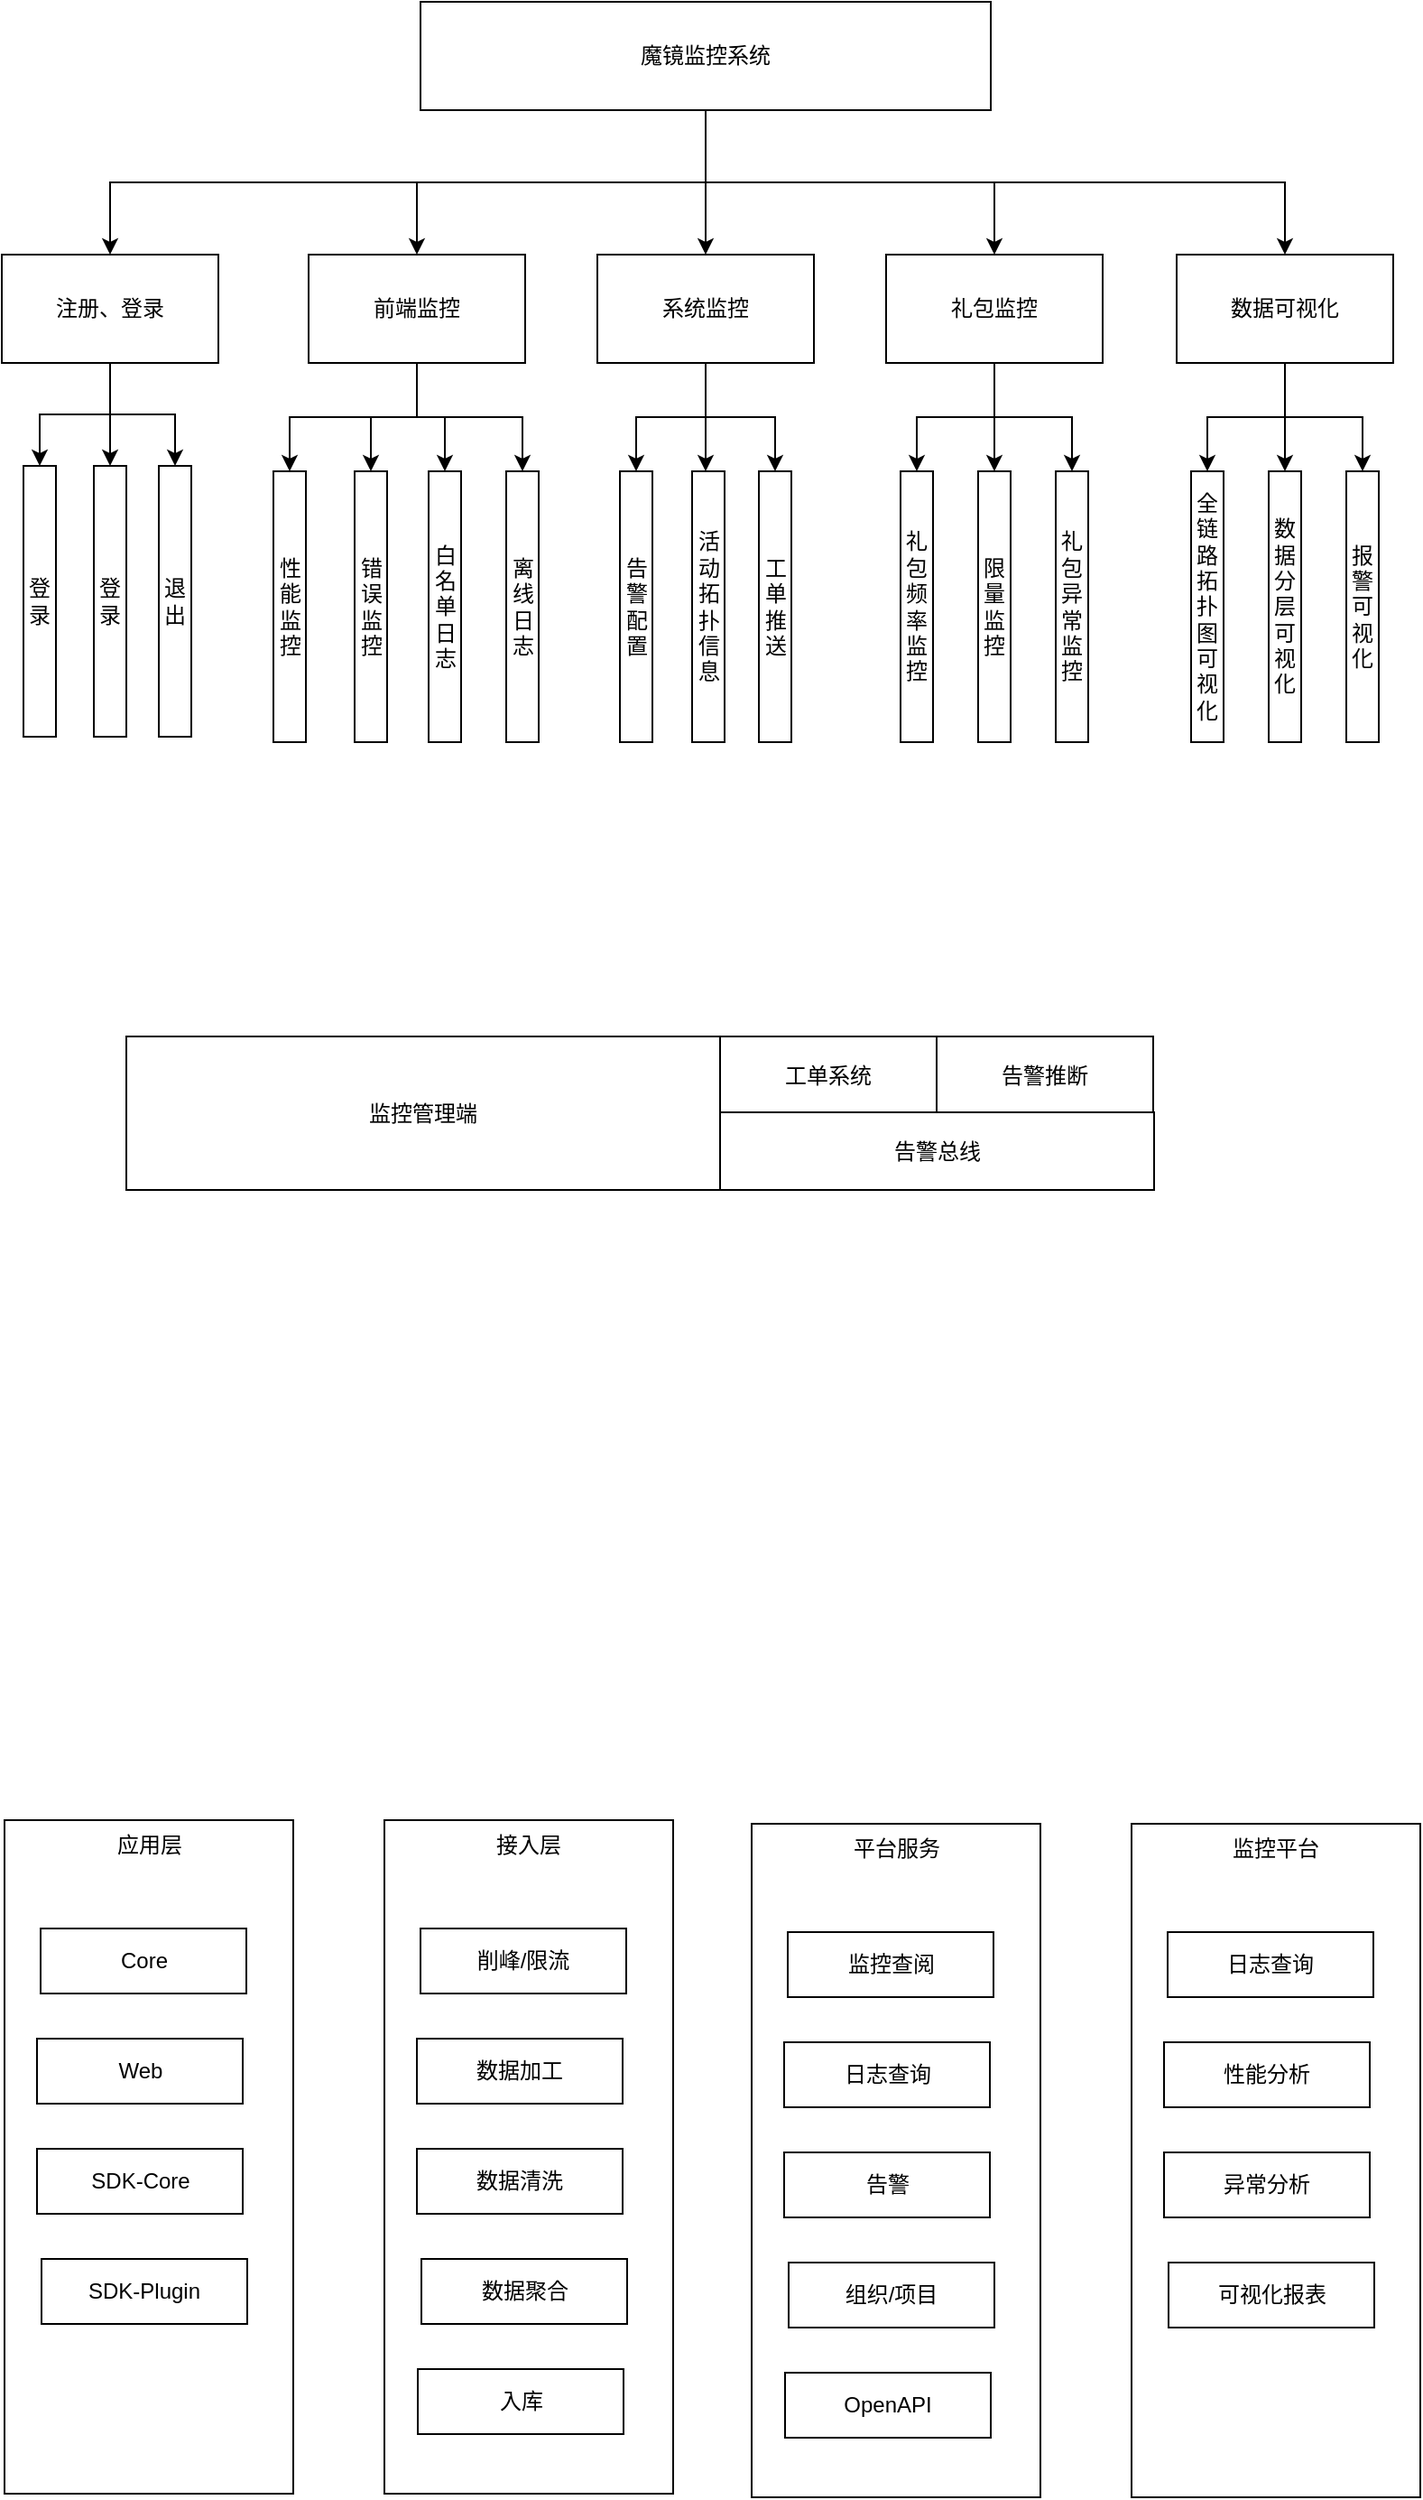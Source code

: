 <mxfile version="20.0.4" type="github">
  <diagram id="ojnK0p3J3MTXAop_F5v3" name="Page-1">
    <mxGraphModel dx="1422" dy="794" grid="0" gridSize="10" guides="1" tooltips="1" connect="1" arrows="1" fold="1" page="1" pageScale="1" pageWidth="827" pageHeight="1169" math="0" shadow="0">
      <root>
        <mxCell id="0" />
        <mxCell id="1" parent="0" />
        <mxCell id="l_XuRvR61M2AbJogMl1h-1" value="魔镜监控系统" style="rounded=0;whiteSpace=wrap;html=1;" parent="1" vertex="1">
          <mxGeometry x="264" y="207" width="316" height="60" as="geometry" />
        </mxCell>
        <mxCell id="l_XuRvR61M2AbJogMl1h-2" value="注册、登录" style="rounded=0;whiteSpace=wrap;html=1;" parent="1" vertex="1">
          <mxGeometry x="32" y="347" width="120" height="60" as="geometry" />
        </mxCell>
        <mxCell id="0k4BuSOVnENNucScM7A2-1" value="前端监控" style="rounded=0;whiteSpace=wrap;html=1;" parent="1" vertex="1">
          <mxGeometry x="202" y="347" width="120" height="60" as="geometry" />
        </mxCell>
        <mxCell id="0k4BuSOVnENNucScM7A2-8" value="" style="edgeStyle=elbowEdgeStyle;elbow=vertical;endArrow=classic;html=1;rounded=0;entryX=0.5;entryY=0;entryDx=0;entryDy=0;exitX=0.5;exitY=1;exitDx=0;exitDy=0;" parent="1" source="l_XuRvR61M2AbJogMl1h-1" target="l_XuRvR61M2AbJogMl1h-2" edge="1">
          <mxGeometry width="50" height="50" relative="1" as="geometry">
            <mxPoint x="326" y="266" as="sourcePoint" />
            <mxPoint x="273" y="517" as="targetPoint" />
          </mxGeometry>
        </mxCell>
        <mxCell id="0k4BuSOVnENNucScM7A2-9" value="系统监控" style="rounded=0;whiteSpace=wrap;html=1;" parent="1" vertex="1">
          <mxGeometry x="362" y="347" width="120" height="60" as="geometry" />
        </mxCell>
        <mxCell id="0k4BuSOVnENNucScM7A2-10" value="礼包监控" style="rounded=0;whiteSpace=wrap;html=1;" parent="1" vertex="1">
          <mxGeometry x="522" y="347" width="120" height="60" as="geometry" />
        </mxCell>
        <mxCell id="0k4BuSOVnENNucScM7A2-15" value="&lt;div style=&quot;font-size: 12px;&quot;&gt;白名单日志&lt;br style=&quot;font-size: 12px;&quot;&gt;&lt;/div&gt;" style="rounded=0;whiteSpace=wrap;html=1;verticalAlign=middle;horizontal=1;textDirection=rtl;align=center;fontSize=12;labelBackgroundColor=none;labelBorderColor=none;shadow=0;fontFamily=Helvetica;labelPosition=center;verticalLabelPosition=middle;" parent="1" vertex="1">
          <mxGeometry x="268.5" y="467" width="18" height="150" as="geometry" />
        </mxCell>
        <mxCell id="0k4BuSOVnENNucScM7A2-16" value="" style="edgeStyle=elbowEdgeStyle;elbow=vertical;endArrow=classic;html=1;exitX=0.5;exitY=1;exitDx=0;exitDy=0;entryX=0.5;entryY=0;entryDx=0;entryDy=0;rounded=0;" parent="1" source="0k4BuSOVnENNucScM7A2-1" target="0k4BuSOVnENNucScM7A2-15" edge="1">
          <mxGeometry width="50" height="50" relative="1" as="geometry">
            <mxPoint x="263" y="717" as="sourcePoint" />
            <mxPoint x="313" y="667" as="targetPoint" />
            <Array as="points">
              <mxPoint x="273" y="437" />
            </Array>
          </mxGeometry>
        </mxCell>
        <mxCell id="0k4BuSOVnENNucScM7A2-19" value="" style="edgeStyle=elbowEdgeStyle;elbow=vertical;endArrow=classic;html=1;rounded=0;" parent="1" source="0k4BuSOVnENNucScM7A2-1" target="0k4BuSOVnENNucScM7A2-27" edge="1">
          <mxGeometry width="50" height="50" relative="1" as="geometry">
            <mxPoint x="373" y="667" as="sourcePoint" />
            <mxPoint x="191" y="467" as="targetPoint" />
          </mxGeometry>
        </mxCell>
        <mxCell id="0k4BuSOVnENNucScM7A2-20" value="" style="edgeStyle=elbowEdgeStyle;elbow=vertical;endArrow=classic;html=1;rounded=0;" parent="1" source="0k4BuSOVnENNucScM7A2-1" target="0k4BuSOVnENNucScM7A2-26" edge="1">
          <mxGeometry width="50" height="50" relative="1" as="geometry">
            <mxPoint x="473" y="477" as="sourcePoint" />
            <mxPoint x="321" y="467" as="targetPoint" />
          </mxGeometry>
        </mxCell>
        <mxCell id="0k4BuSOVnENNucScM7A2-21" value="" style="edgeStyle=elbowEdgeStyle;elbow=vertical;endArrow=classic;html=1;rounded=0;" parent="1" source="0k4BuSOVnENNucScM7A2-1" target="0k4BuSOVnENNucScM7A2-30" edge="1">
          <mxGeometry width="50" height="50" relative="1" as="geometry">
            <mxPoint x="193" y="677" as="sourcePoint" />
            <mxPoint x="451" y="467" as="targetPoint" />
          </mxGeometry>
        </mxCell>
        <mxCell id="0k4BuSOVnENNucScM7A2-22" value="" style="edgeStyle=elbowEdgeStyle;elbow=vertical;endArrow=classic;html=1;rounded=0;" parent="1" source="l_XuRvR61M2AbJogMl1h-1" target="0k4BuSOVnENNucScM7A2-1" edge="1">
          <mxGeometry width="50" height="50" relative="1" as="geometry">
            <mxPoint x="153" y="657" as="sourcePoint" />
            <mxPoint x="203" y="607" as="targetPoint" />
          </mxGeometry>
        </mxCell>
        <mxCell id="0k4BuSOVnENNucScM7A2-23" value="" style="edgeStyle=elbowEdgeStyle;elbow=vertical;endArrow=classic;html=1;rounded=0;" parent="1" source="l_XuRvR61M2AbJogMl1h-1" target="0k4BuSOVnENNucScM7A2-9" edge="1">
          <mxGeometry width="50" height="50" relative="1" as="geometry">
            <mxPoint x="203" y="647" as="sourcePoint" />
            <mxPoint x="253" y="597" as="targetPoint" />
          </mxGeometry>
        </mxCell>
        <mxCell id="0k4BuSOVnENNucScM7A2-24" value="" style="edgeStyle=elbowEdgeStyle;elbow=vertical;endArrow=classic;html=1;rounded=0;" parent="1" source="l_XuRvR61M2AbJogMl1h-1" target="0k4BuSOVnENNucScM7A2-10" edge="1">
          <mxGeometry width="50" height="50" relative="1" as="geometry">
            <mxPoint x="213" y="677" as="sourcePoint" />
            <mxPoint x="263" y="627" as="targetPoint" />
          </mxGeometry>
        </mxCell>
        <mxCell id="0k4BuSOVnENNucScM7A2-26" value="&lt;div style=&quot;font-size: 12px;&quot;&gt;性能监控&lt;br style=&quot;font-size: 12px;&quot;&gt;&lt;/div&gt;" style="rounded=0;whiteSpace=wrap;html=1;verticalAlign=middle;horizontal=1;textDirection=rtl;align=center;fontSize=12;labelBackgroundColor=none;labelBorderColor=none;shadow=0;fontFamily=Helvetica;labelPosition=center;verticalLabelPosition=middle;" parent="1" vertex="1">
          <mxGeometry x="182.5" y="467" width="18" height="150" as="geometry" />
        </mxCell>
        <mxCell id="0k4BuSOVnENNucScM7A2-27" value="&lt;div style=&quot;font-size: 12px;&quot;&gt;&lt;span style=&quot;font-size: 12px;&quot;&gt;错误监控&lt;/span&gt;&lt;br style=&quot;font-size: 12px;&quot;&gt;&lt;/div&gt;" style="rounded=0;whiteSpace=wrap;html=1;verticalAlign=middle;horizontal=1;textDirection=rtl;align=center;fontSize=12;labelBackgroundColor=none;labelBorderColor=none;shadow=0;fontFamily=Helvetica;labelPosition=center;verticalLabelPosition=middle;" parent="1" vertex="1">
          <mxGeometry x="227.5" y="467" width="18" height="150" as="geometry" />
        </mxCell>
        <mxCell id="0k4BuSOVnENNucScM7A2-30" value="&lt;div style=&quot;font-size: 12px;&quot;&gt;离线日志&lt;br style=&quot;font-size: 12px;&quot;&gt;&lt;/div&gt;" style="rounded=0;whiteSpace=wrap;html=1;verticalAlign=middle;horizontal=1;textDirection=rtl;align=center;fontSize=12;labelBackgroundColor=none;labelBorderColor=none;shadow=0;fontFamily=Helvetica;labelPosition=center;verticalLabelPosition=middle;" parent="1" vertex="1">
          <mxGeometry x="311.5" y="467" width="18" height="150" as="geometry" />
        </mxCell>
        <mxCell id="0k4BuSOVnENNucScM7A2-40" value="&lt;div style=&quot;font-size: 12px;&quot;&gt;工单推送&lt;/div&gt;" style="rounded=0;whiteSpace=wrap;html=1;verticalAlign=middle;horizontal=1;textDirection=rtl;align=center;fontSize=12;labelBackgroundColor=none;labelBorderColor=none;shadow=0;fontFamily=Helvetica;labelPosition=center;verticalLabelPosition=middle;" parent="1" vertex="1">
          <mxGeometry x="451.5" y="467" width="18" height="150" as="geometry" />
        </mxCell>
        <mxCell id="0k4BuSOVnENNucScM7A2-41" value="&lt;div style=&quot;font-size: 12px;&quot;&gt;告警配置&lt;br style=&quot;font-size: 12px;&quot;&gt;&lt;/div&gt;" style="rounded=0;whiteSpace=wrap;html=1;verticalAlign=middle;horizontal=1;textDirection=rtl;align=center;fontSize=12;labelBackgroundColor=none;labelBorderColor=none;shadow=0;fontFamily=Helvetica;labelPosition=center;verticalLabelPosition=middle;" parent="1" vertex="1">
          <mxGeometry x="374.5" y="467" width="18" height="150" as="geometry" />
        </mxCell>
        <mxCell id="0k4BuSOVnENNucScM7A2-42" value="&lt;div style=&quot;font-size: 12px;&quot;&gt;&lt;span style=&quot;font-size: 12px;&quot;&gt;活动拓扑信息&lt;/span&gt;&lt;br style=&quot;font-size: 12px;&quot;&gt;&lt;/div&gt;" style="rounded=0;whiteSpace=wrap;html=1;verticalAlign=middle;horizontal=1;textDirection=rtl;align=center;fontSize=12;labelBackgroundColor=none;labelBorderColor=none;shadow=0;fontFamily=Helvetica;labelPosition=center;verticalLabelPosition=middle;" parent="1" vertex="1">
          <mxGeometry x="414.5" y="467" width="18" height="150" as="geometry" />
        </mxCell>
        <mxCell id="0k4BuSOVnENNucScM7A2-47" value="" style="edgeStyle=elbowEdgeStyle;elbow=vertical;endArrow=classic;html=1;rounded=0;sketch=0;" parent="1" source="0k4BuSOVnENNucScM7A2-9" target="0k4BuSOVnENNucScM7A2-41" edge="1">
          <mxGeometry width="50" height="50" relative="1" as="geometry">
            <mxPoint x="33" y="667" as="sourcePoint" />
            <mxPoint x="83" y="617" as="targetPoint" />
          </mxGeometry>
        </mxCell>
        <mxCell id="0k4BuSOVnENNucScM7A2-48" value="" style="edgeStyle=elbowEdgeStyle;elbow=vertical;endArrow=classic;html=1;rounded=0;sketch=0;" parent="1" source="0k4BuSOVnENNucScM7A2-9" target="0k4BuSOVnENNucScM7A2-42" edge="1">
          <mxGeometry width="50" height="50" relative="1" as="geometry">
            <mxPoint x="133" y="747" as="sourcePoint" />
            <mxPoint x="183" y="697" as="targetPoint" />
            <Array as="points">
              <mxPoint x="416" y="467" />
            </Array>
          </mxGeometry>
        </mxCell>
        <mxCell id="0k4BuSOVnENNucScM7A2-49" value="" style="edgeStyle=elbowEdgeStyle;elbow=vertical;endArrow=classic;html=1;rounded=0;sketch=0;" parent="1" source="0k4BuSOVnENNucScM7A2-9" target="0k4BuSOVnENNucScM7A2-40" edge="1">
          <mxGeometry width="50" height="50" relative="1" as="geometry">
            <mxPoint x="73" y="707" as="sourcePoint" />
            <mxPoint x="123" y="657" as="targetPoint" />
          </mxGeometry>
        </mxCell>
        <mxCell id="0k4BuSOVnENNucScM7A2-51" value="&lt;div style=&quot;font-size: 12px;&quot;&gt;礼包异常监控&lt;/div&gt;" style="rounded=0;whiteSpace=wrap;html=1;verticalAlign=middle;horizontal=1;textDirection=rtl;align=center;fontSize=12;labelBackgroundColor=none;labelBorderColor=none;shadow=0;fontFamily=Helvetica;labelPosition=center;verticalLabelPosition=middle;" parent="1" vertex="1">
          <mxGeometry x="616" y="467" width="18" height="150" as="geometry" />
        </mxCell>
        <mxCell id="0k4BuSOVnENNucScM7A2-52" value="&lt;div style=&quot;font-size: 12px;&quot;&gt;礼包频率监控&lt;br style=&quot;font-size: 12px;&quot;&gt;&lt;/div&gt;" style="rounded=0;whiteSpace=wrap;html=1;verticalAlign=middle;horizontal=1;textDirection=rtl;align=center;fontSize=12;labelBackgroundColor=none;labelBorderColor=none;shadow=0;fontFamily=Helvetica;labelPosition=center;verticalLabelPosition=middle;" parent="1" vertex="1">
          <mxGeometry x="530" y="467" width="18" height="150" as="geometry" />
        </mxCell>
        <mxCell id="0k4BuSOVnENNucScM7A2-53" value="&lt;div style=&quot;font-size: 12px;&quot;&gt;&lt;span style=&quot;font-size: 12px;&quot;&gt;限量监控&lt;/span&gt;&lt;br style=&quot;font-size: 12px;&quot;&gt;&lt;/div&gt;" style="rounded=0;whiteSpace=wrap;html=1;verticalAlign=middle;horizontal=1;textDirection=rtl;align=center;fontSize=12;labelBackgroundColor=none;labelBorderColor=none;shadow=0;fontFamily=Helvetica;labelPosition=center;verticalLabelPosition=middle;" parent="1" vertex="1">
          <mxGeometry x="573" y="467" width="18" height="150" as="geometry" />
        </mxCell>
        <mxCell id="0k4BuSOVnENNucScM7A2-54" value="" style="edgeStyle=elbowEdgeStyle;elbow=vertical;endArrow=classic;html=1;rounded=0;sketch=0;" parent="1" source="0k4BuSOVnENNucScM7A2-10" target="0k4BuSOVnENNucScM7A2-52" edge="1">
          <mxGeometry width="50" height="50" relative="1" as="geometry">
            <mxPoint x="33" y="647" as="sourcePoint" />
            <mxPoint x="83" y="597" as="targetPoint" />
          </mxGeometry>
        </mxCell>
        <mxCell id="0k4BuSOVnENNucScM7A2-58" value="" style="edgeStyle=elbowEdgeStyle;elbow=vertical;endArrow=classic;html=1;rounded=0;sketch=0;" parent="1" source="0k4BuSOVnENNucScM7A2-10" target="0k4BuSOVnENNucScM7A2-53" edge="1">
          <mxGeometry width="50" height="50" relative="1" as="geometry">
            <mxPoint x="-7" y="597" as="sourcePoint" />
            <mxPoint x="43" y="547" as="targetPoint" />
          </mxGeometry>
        </mxCell>
        <mxCell id="0k4BuSOVnENNucScM7A2-59" value="" style="edgeStyle=elbowEdgeStyle;elbow=vertical;endArrow=classic;html=1;rounded=0;sketch=0;" parent="1" source="0k4BuSOVnENNucScM7A2-10" target="0k4BuSOVnENNucScM7A2-51" edge="1">
          <mxGeometry width="50" height="50" relative="1" as="geometry">
            <mxPoint x="-37" y="567" as="sourcePoint" />
            <mxPoint x="13" y="517" as="targetPoint" />
          </mxGeometry>
        </mxCell>
        <mxCell id="0k4BuSOVnENNucScM7A2-61" value="&lt;div style=&quot;font-size: 12px;&quot;&gt;登录&lt;br style=&quot;font-size: 12px;&quot;&gt;&lt;/div&gt;" style="rounded=0;whiteSpace=wrap;html=1;verticalAlign=middle;horizontal=1;textDirection=rtl;align=center;fontSize=12;labelBackgroundColor=none;labelBorderColor=none;shadow=0;fontFamily=Helvetica;labelPosition=center;verticalLabelPosition=middle;" parent="1" vertex="1">
          <mxGeometry x="83" y="464" width="18" height="150" as="geometry" />
        </mxCell>
        <mxCell id="0k4BuSOVnENNucScM7A2-62" value="&lt;div style=&quot;font-size: 12px;&quot;&gt;&lt;span style=&quot;font-size: 12px;&quot;&gt;退出&lt;/span&gt;&lt;br style=&quot;font-size: 12px;&quot;&gt;&lt;/div&gt;" style="rounded=0;whiteSpace=wrap;html=1;verticalAlign=middle;horizontal=1;textDirection=rtl;align=center;fontSize=12;labelBackgroundColor=none;labelBorderColor=none;shadow=0;fontFamily=Helvetica;labelPosition=center;verticalLabelPosition=middle;" parent="1" vertex="1">
          <mxGeometry x="119" y="464" width="18" height="150" as="geometry" />
        </mxCell>
        <mxCell id="0k4BuSOVnENNucScM7A2-67" value="" style="edgeStyle=elbowEdgeStyle;elbow=vertical;endArrow=classic;html=1;rounded=0;sketch=0;" parent="1" source="l_XuRvR61M2AbJogMl1h-2" target="0k4BuSOVnENNucScM7A2-61" edge="1">
          <mxGeometry width="50" height="50" relative="1" as="geometry">
            <mxPoint x="13" y="307" as="sourcePoint" />
            <mxPoint x="63" y="257" as="targetPoint" />
          </mxGeometry>
        </mxCell>
        <mxCell id="0k4BuSOVnENNucScM7A2-68" value="" style="edgeStyle=elbowEdgeStyle;elbow=vertical;endArrow=classic;html=1;rounded=0;sketch=0;" parent="1" source="l_XuRvR61M2AbJogMl1h-2" target="0k4BuSOVnENNucScM7A2-62" edge="1">
          <mxGeometry width="50" height="50" relative="1" as="geometry">
            <mxPoint x="-47" y="327" as="sourcePoint" />
            <mxPoint x="3" y="277" as="targetPoint" />
          </mxGeometry>
        </mxCell>
        <mxCell id="fYWc9rKdTb6CDzyfWaW0-3" value="数据可视化" style="rounded=0;whiteSpace=wrap;html=1;" vertex="1" parent="1">
          <mxGeometry x="683" y="347" width="120" height="60" as="geometry" />
        </mxCell>
        <mxCell id="fYWc9rKdTb6CDzyfWaW0-4" value="" style="edgeStyle=elbowEdgeStyle;elbow=vertical;endArrow=classic;html=1;rounded=0;" edge="1" parent="1" source="l_XuRvR61M2AbJogMl1h-1" target="fYWc9rKdTb6CDzyfWaW0-3">
          <mxGeometry width="50" height="50" relative="1" as="geometry">
            <mxPoint x="213" y="677" as="sourcePoint" />
            <mxPoint x="263" y="627" as="targetPoint" />
          </mxGeometry>
        </mxCell>
        <mxCell id="fYWc9rKdTb6CDzyfWaW0-5" value="&lt;div style=&quot;font-size: 12px;&quot;&gt;报警可视化&lt;/div&gt;" style="rounded=0;whiteSpace=wrap;html=1;verticalAlign=middle;horizontal=1;textDirection=rtl;align=center;fontSize=12;labelBackgroundColor=none;labelBorderColor=none;shadow=0;fontFamily=Helvetica;labelPosition=center;verticalLabelPosition=middle;" vertex="1" parent="1">
          <mxGeometry x="777" y="467" width="18" height="150" as="geometry" />
        </mxCell>
        <mxCell id="fYWc9rKdTb6CDzyfWaW0-6" value="&lt;div style=&quot;font-size: 12px;&quot;&gt;全链路拓扑图可视化&lt;br style=&quot;font-size: 12px;&quot;&gt;&lt;/div&gt;" style="rounded=0;whiteSpace=wrap;html=1;verticalAlign=middle;horizontal=1;textDirection=rtl;align=center;fontSize=12;labelBackgroundColor=none;labelBorderColor=none;shadow=0;fontFamily=Helvetica;labelPosition=center;verticalLabelPosition=middle;" vertex="1" parent="1">
          <mxGeometry x="691" y="467" width="18" height="150" as="geometry" />
        </mxCell>
        <mxCell id="fYWc9rKdTb6CDzyfWaW0-7" value="&lt;div style=&quot;font-size: 12px;&quot;&gt;&lt;span style=&quot;font-size: 12px;&quot;&gt;数据分层可视化&lt;/span&gt;&lt;br style=&quot;font-size: 12px;&quot;&gt;&lt;/div&gt;" style="rounded=0;whiteSpace=wrap;html=1;verticalAlign=middle;horizontal=1;textDirection=rtl;align=center;fontSize=12;labelBackgroundColor=none;labelBorderColor=none;shadow=0;fontFamily=Helvetica;labelPosition=center;verticalLabelPosition=middle;" vertex="1" parent="1">
          <mxGeometry x="734" y="467" width="18" height="150" as="geometry" />
        </mxCell>
        <mxCell id="fYWc9rKdTb6CDzyfWaW0-9" value="" style="edgeStyle=elbowEdgeStyle;elbow=vertical;endArrow=classic;html=1;rounded=0;" edge="1" parent="1" source="fYWc9rKdTb6CDzyfWaW0-3" target="fYWc9rKdTb6CDzyfWaW0-6">
          <mxGeometry width="50" height="50" relative="1" as="geometry">
            <mxPoint x="423" y="707" as="sourcePoint" />
            <mxPoint x="473" y="657" as="targetPoint" />
          </mxGeometry>
        </mxCell>
        <mxCell id="fYWc9rKdTb6CDzyfWaW0-10" value="" style="edgeStyle=elbowEdgeStyle;elbow=vertical;endArrow=classic;html=1;rounded=0;" edge="1" parent="1" source="fYWc9rKdTb6CDzyfWaW0-3" target="fYWc9rKdTb6CDzyfWaW0-7">
          <mxGeometry width="50" height="50" relative="1" as="geometry">
            <mxPoint x="423" y="707" as="sourcePoint" />
            <mxPoint x="473" y="657" as="targetPoint" />
          </mxGeometry>
        </mxCell>
        <mxCell id="fYWc9rKdTb6CDzyfWaW0-11" value="" style="edgeStyle=elbowEdgeStyle;elbow=vertical;endArrow=classic;html=1;rounded=0;" edge="1" parent="1" source="fYWc9rKdTb6CDzyfWaW0-3" target="fYWc9rKdTb6CDzyfWaW0-5">
          <mxGeometry width="50" height="50" relative="1" as="geometry">
            <mxPoint x="423" y="707" as="sourcePoint" />
            <mxPoint x="473" y="657" as="targetPoint" />
          </mxGeometry>
        </mxCell>
        <mxCell id="fYWc9rKdTb6CDzyfWaW0-12" value="&lt;div style=&quot;font-size: 12px;&quot;&gt;登录&lt;br style=&quot;font-size: 12px;&quot;&gt;&lt;/div&gt;" style="rounded=0;whiteSpace=wrap;html=1;verticalAlign=middle;horizontal=1;textDirection=rtl;align=center;fontSize=12;labelBackgroundColor=none;labelBorderColor=none;shadow=0;fontFamily=Helvetica;labelPosition=center;verticalLabelPosition=middle;" vertex="1" parent="1">
          <mxGeometry x="44" y="464" width="18" height="150" as="geometry" />
        </mxCell>
        <mxCell id="fYWc9rKdTb6CDzyfWaW0-13" value="" style="edgeStyle=elbowEdgeStyle;elbow=vertical;endArrow=classic;html=1;rounded=0;sketch=0;" edge="1" parent="1" source="l_XuRvR61M2AbJogMl1h-2" target="fYWc9rKdTb6CDzyfWaW0-12">
          <mxGeometry width="50" height="50" relative="1" as="geometry">
            <mxPoint x="13" y="307" as="sourcePoint" />
            <mxPoint x="63" y="257" as="targetPoint" />
          </mxGeometry>
        </mxCell>
        <mxCell id="fYWc9rKdTb6CDzyfWaW0-16" value="监控管理端" style="rounded=0;whiteSpace=wrap;html=1;" vertex="1" parent="1">
          <mxGeometry x="101" y="780" width="329" height="85" as="geometry" />
        </mxCell>
        <mxCell id="fYWc9rKdTb6CDzyfWaW0-17" value="工单系统" style="rounded=0;whiteSpace=wrap;html=1;" vertex="1" parent="1">
          <mxGeometry x="430" y="780" width="120" height="43" as="geometry" />
        </mxCell>
        <mxCell id="fYWc9rKdTb6CDzyfWaW0-18" value="告警推断" style="rounded=0;whiteSpace=wrap;html=1;" vertex="1" parent="1">
          <mxGeometry x="550" y="780" width="120" height="43" as="geometry" />
        </mxCell>
        <mxCell id="fYWc9rKdTb6CDzyfWaW0-19" value="告警总线" style="rounded=0;whiteSpace=wrap;html=1;" vertex="1" parent="1">
          <mxGeometry x="430" y="822" width="240.5" height="43" as="geometry" />
        </mxCell>
        <mxCell id="fYWc9rKdTb6CDzyfWaW0-21" value="应用层" style="rounded=0;whiteSpace=wrap;html=1;verticalAlign=top;" vertex="1" parent="1">
          <mxGeometry x="33.5" y="1214" width="160" height="373" as="geometry" />
        </mxCell>
        <mxCell id="fYWc9rKdTb6CDzyfWaW0-22" value="Core" style="rounded=0;whiteSpace=wrap;html=1;" vertex="1" parent="1">
          <mxGeometry x="53.5" y="1274" width="114" height="36" as="geometry" />
        </mxCell>
        <mxCell id="fYWc9rKdTb6CDzyfWaW0-25" value="Web" style="rounded=0;whiteSpace=wrap;html=1;" vertex="1" parent="1">
          <mxGeometry x="51.5" y="1335" width="114" height="36" as="geometry" />
        </mxCell>
        <mxCell id="fYWc9rKdTb6CDzyfWaW0-26" value="SDK-Core" style="rounded=0;whiteSpace=wrap;html=1;" vertex="1" parent="1">
          <mxGeometry x="51.5" y="1396" width="114" height="36" as="geometry" />
        </mxCell>
        <mxCell id="fYWc9rKdTb6CDzyfWaW0-27" value="SDK-Plugin" style="rounded=0;whiteSpace=wrap;html=1;" vertex="1" parent="1">
          <mxGeometry x="54" y="1457" width="114" height="36" as="geometry" />
        </mxCell>
        <mxCell id="fYWc9rKdTb6CDzyfWaW0-29" value="接入层" style="rounded=0;whiteSpace=wrap;html=1;verticalAlign=top;" vertex="1" parent="1">
          <mxGeometry x="244" y="1214" width="160" height="373" as="geometry" />
        </mxCell>
        <mxCell id="fYWc9rKdTb6CDzyfWaW0-30" value="削峰/限流" style="rounded=0;whiteSpace=wrap;html=1;" vertex="1" parent="1">
          <mxGeometry x="264" y="1274" width="114" height="36" as="geometry" />
        </mxCell>
        <mxCell id="fYWc9rKdTb6CDzyfWaW0-31" value="数据加工" style="rounded=0;whiteSpace=wrap;html=1;" vertex="1" parent="1">
          <mxGeometry x="262" y="1335" width="114" height="36" as="geometry" />
        </mxCell>
        <mxCell id="fYWc9rKdTb6CDzyfWaW0-32" value="数据清洗" style="rounded=0;whiteSpace=wrap;html=1;" vertex="1" parent="1">
          <mxGeometry x="262" y="1396" width="114" height="36" as="geometry" />
        </mxCell>
        <mxCell id="fYWc9rKdTb6CDzyfWaW0-33" value="数据聚合" style="rounded=0;whiteSpace=wrap;html=1;" vertex="1" parent="1">
          <mxGeometry x="264.5" y="1457" width="114" height="36" as="geometry" />
        </mxCell>
        <mxCell id="fYWc9rKdTb6CDzyfWaW0-34" value="入库" style="rounded=0;whiteSpace=wrap;html=1;" vertex="1" parent="1">
          <mxGeometry x="262.5" y="1518" width="114" height="36" as="geometry" />
        </mxCell>
        <mxCell id="fYWc9rKdTb6CDzyfWaW0-35" value="平台服务" style="rounded=0;whiteSpace=wrap;html=1;verticalAlign=top;" vertex="1" parent="1">
          <mxGeometry x="447.5" y="1216" width="160" height="373" as="geometry" />
        </mxCell>
        <mxCell id="fYWc9rKdTb6CDzyfWaW0-36" value="监控查阅" style="rounded=0;whiteSpace=wrap;html=1;" vertex="1" parent="1">
          <mxGeometry x="467.5" y="1276" width="114" height="36" as="geometry" />
        </mxCell>
        <mxCell id="fYWc9rKdTb6CDzyfWaW0-37" value="日志查询" style="rounded=0;whiteSpace=wrap;html=1;" vertex="1" parent="1">
          <mxGeometry x="465.5" y="1337" width="114" height="36" as="geometry" />
        </mxCell>
        <mxCell id="fYWc9rKdTb6CDzyfWaW0-38" value="告警" style="rounded=0;whiteSpace=wrap;html=1;" vertex="1" parent="1">
          <mxGeometry x="465.5" y="1398" width="114" height="36" as="geometry" />
        </mxCell>
        <mxCell id="fYWc9rKdTb6CDzyfWaW0-39" value="组织/项目" style="rounded=0;whiteSpace=wrap;html=1;" vertex="1" parent="1">
          <mxGeometry x="468" y="1459" width="114" height="36" as="geometry" />
        </mxCell>
        <mxCell id="fYWc9rKdTb6CDzyfWaW0-40" value="OpenAPI" style="rounded=0;whiteSpace=wrap;html=1;" vertex="1" parent="1">
          <mxGeometry x="466" y="1520" width="114" height="36" as="geometry" />
        </mxCell>
        <mxCell id="fYWc9rKdTb6CDzyfWaW0-41" value="监控平台" style="rounded=0;whiteSpace=wrap;html=1;verticalAlign=top;" vertex="1" parent="1">
          <mxGeometry x="658" y="1216" width="160" height="373" as="geometry" />
        </mxCell>
        <mxCell id="fYWc9rKdTb6CDzyfWaW0-42" value="日志查询" style="rounded=0;whiteSpace=wrap;html=1;" vertex="1" parent="1">
          <mxGeometry x="678" y="1276" width="114" height="36" as="geometry" />
        </mxCell>
        <mxCell id="fYWc9rKdTb6CDzyfWaW0-43" value="性能分析" style="rounded=0;whiteSpace=wrap;html=1;" vertex="1" parent="1">
          <mxGeometry x="676" y="1337" width="114" height="36" as="geometry" />
        </mxCell>
        <mxCell id="fYWc9rKdTb6CDzyfWaW0-44" value="异常分析" style="rounded=0;whiteSpace=wrap;html=1;" vertex="1" parent="1">
          <mxGeometry x="676" y="1398" width="114" height="36" as="geometry" />
        </mxCell>
        <mxCell id="fYWc9rKdTb6CDzyfWaW0-45" value="可视化报表" style="rounded=0;whiteSpace=wrap;html=1;" vertex="1" parent="1">
          <mxGeometry x="678.5" y="1459" width="114" height="36" as="geometry" />
        </mxCell>
      </root>
    </mxGraphModel>
  </diagram>
</mxfile>
